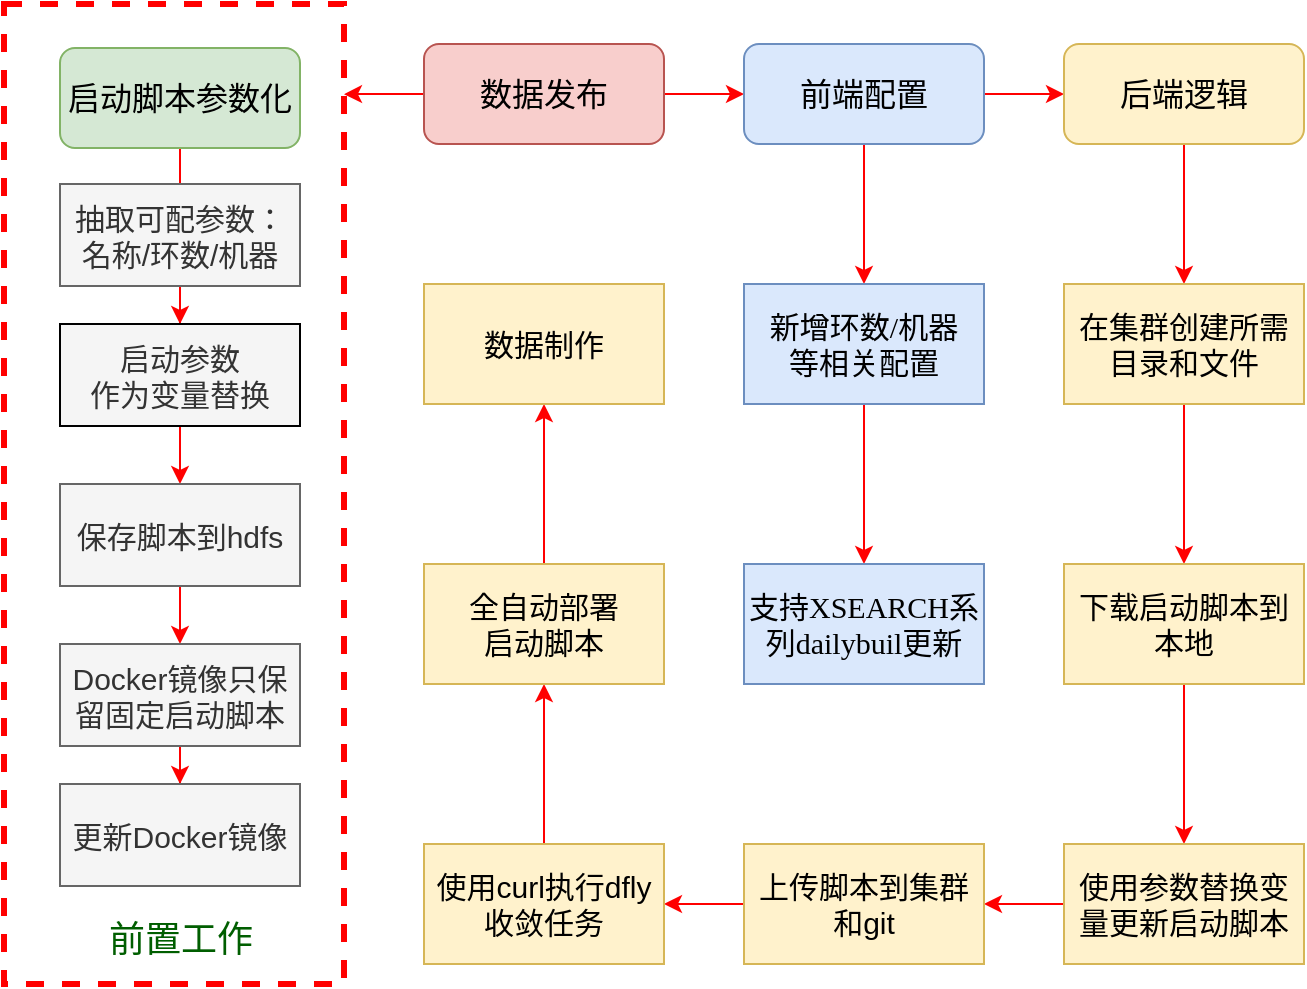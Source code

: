 <mxfile version="14.4.7" type="github">
  <diagram name="Page-1" id="8ce9d11a-91a2-4d17-14d8-a56ed91bf033">
    <mxGraphModel dx="1113" dy="606" grid="1" gridSize="10" guides="1" tooltips="1" connect="1" arrows="1" fold="1" page="1" pageScale="1" pageWidth="1100" pageHeight="850" background="none" math="0" shadow="0">
      <root>
        <mxCell id="0" />
        <mxCell id="1" parent="0" />
        <mxCell id="f_8CUuF7dxP9KDjFma92-12" value="" style="rounded=0;whiteSpace=wrap;html=1;fillColor=none;strokeColor=#FF0000;dashed=1;strokeWidth=3;fontSize=16;" vertex="1" parent="1">
          <mxGeometry x="180" y="70" width="170" height="490" as="geometry" />
        </mxCell>
        <mxCell id="17ea667e15c223fc-29" style="edgeStyle=orthogonalEdgeStyle;rounded=1;html=1;labelBackgroundColor=none;startArrow=none;startFill=0;startSize=5;endArrow=classicThin;endFill=1;endSize=5;jettySize=auto;orthogonalLoop=1;strokeWidth=1;fontFamily=Verdana;fontSize=16;strokeColor=#FF0000;" parent="1" source="17ea667e15c223fc-2" edge="1">
          <mxGeometry relative="1" as="geometry">
            <mxPoint x="268" y="160" as="targetPoint" />
          </mxGeometry>
        </mxCell>
        <mxCell id="17ea667e15c223fc-2" value="启动脚本参数化" style="rounded=1;whiteSpace=wrap;html=1;shadow=0;labelBackgroundColor=none;strokeWidth=1;fontFamily=Verdana;fontSize=16;align=center;fillColor=#d5e8d4;strokeColor=#82b366;" parent="1" vertex="1">
          <mxGeometry x="208" y="92" width="120" height="50" as="geometry" />
        </mxCell>
        <mxCell id="f_8CUuF7dxP9KDjFma92-42" style="edgeStyle=orthogonalEdgeStyle;rounded=0;orthogonalLoop=1;jettySize=auto;html=1;exitX=1;exitY=0.5;exitDx=0;exitDy=0;entryX=0;entryY=0.5;entryDx=0;entryDy=0;fontSize=16;strokeColor=#FF0000;" edge="1" parent="1" source="17ea667e15c223fc-12" target="17ea667e15c223fc-14">
          <mxGeometry relative="1" as="geometry" />
        </mxCell>
        <mxCell id="f_8CUuF7dxP9KDjFma92-50" style="edgeStyle=orthogonalEdgeStyle;rounded=0;orthogonalLoop=1;jettySize=auto;html=1;exitX=0;exitY=0.5;exitDx=0;exitDy=0;entryX=1;entryY=0.092;entryDx=0;entryDy=0;entryPerimeter=0;fontSize=16;strokeColor=#FF0000;" edge="1" parent="1" source="17ea667e15c223fc-12" target="f_8CUuF7dxP9KDjFma92-12">
          <mxGeometry relative="1" as="geometry" />
        </mxCell>
        <mxCell id="17ea667e15c223fc-12" value="数据发布" style="rounded=1;whiteSpace=wrap;html=1;shadow=0;labelBackgroundColor=none;strokeWidth=1;fontFamily=Verdana;fontSize=16;align=center;fillColor=#f8cecc;strokeColor=#b85450;" parent="1" vertex="1">
          <mxGeometry x="390" y="90" width="120" height="50" as="geometry" />
        </mxCell>
        <mxCell id="f_8CUuF7dxP9KDjFma92-23" value="" style="edgeStyle=orthogonalEdgeStyle;rounded=0;orthogonalLoop=1;jettySize=auto;html=1;fontSize=16;strokeColor=#FF0000;" edge="1" parent="1" source="17ea667e15c223fc-14" target="f_8CUuF7dxP9KDjFma92-22">
          <mxGeometry relative="1" as="geometry" />
        </mxCell>
        <mxCell id="f_8CUuF7dxP9KDjFma92-27" value="" style="edgeStyle=orthogonalEdgeStyle;rounded=0;orthogonalLoop=1;jettySize=auto;html=1;fontSize=16;strokeColor=#FF0000;" edge="1" parent="1" source="17ea667e15c223fc-14" target="f_8CUuF7dxP9KDjFma92-26">
          <mxGeometry relative="1" as="geometry" />
        </mxCell>
        <mxCell id="17ea667e15c223fc-14" value="前端配置" style="rounded=1;whiteSpace=wrap;html=1;shadow=0;labelBackgroundColor=none;strokeWidth=1;fontFamily=Verdana;fontSize=16;align=center;fillColor=#dae8fc;strokeColor=#6c8ebf;" parent="1" vertex="1">
          <mxGeometry x="550" y="90" width="120" height="50" as="geometry" />
        </mxCell>
        <mxCell id="f_8CUuF7dxP9KDjFma92-3" value="" style="edgeStyle=orthogonalEdgeStyle;rounded=0;orthogonalLoop=1;jettySize=auto;html=1;fontSize=15;strokeColor=#FF0000;" edge="1" parent="1" source="f_8CUuF7dxP9KDjFma92-1" target="f_8CUuF7dxP9KDjFma92-2">
          <mxGeometry relative="1" as="geometry" />
        </mxCell>
        <mxCell id="f_8CUuF7dxP9KDjFma92-1" value="抽取可配参数：&lt;br style=&quot;font-size: 15px;&quot;&gt;名称/环数/机器" style="rounded=0;whiteSpace=wrap;html=1;fontSize=15;fillColor=#f5f5f5;strokeColor=#666666;fontColor=#333333;" vertex="1" parent="1">
          <mxGeometry x="208" y="160" width="120" height="51" as="geometry" />
        </mxCell>
        <mxCell id="f_8CUuF7dxP9KDjFma92-5" value="" style="edgeStyle=orthogonalEdgeStyle;rounded=0;orthogonalLoop=1;jettySize=auto;html=1;fontSize=15;strokeColor=#FF0000;" edge="1" parent="1" source="f_8CUuF7dxP9KDjFma92-2" target="f_8CUuF7dxP9KDjFma92-4">
          <mxGeometry relative="1" as="geometry" />
        </mxCell>
        <mxCell id="f_8CUuF7dxP9KDjFma92-2" value="启动参数&lt;br style=&quot;font-size: 15px;&quot;&gt;作为变量替换" style="rounded=0;whiteSpace=wrap;html=1;fontSize=15;fillColor=#f5f5f5;fontColor=#333333;" vertex="1" parent="1">
          <mxGeometry x="208" y="230" width="120" height="51" as="geometry" />
        </mxCell>
        <mxCell id="f_8CUuF7dxP9KDjFma92-7" value="" style="edgeStyle=orthogonalEdgeStyle;rounded=0;orthogonalLoop=1;jettySize=auto;html=1;fontSize=15;strokeColor=#FF0000;" edge="1" parent="1" source="f_8CUuF7dxP9KDjFma92-4" target="f_8CUuF7dxP9KDjFma92-6">
          <mxGeometry relative="1" as="geometry" />
        </mxCell>
        <mxCell id="f_8CUuF7dxP9KDjFma92-4" value="保存脚本到hdfs" style="rounded=0;whiteSpace=wrap;html=1;fontSize=15;fillColor=#f5f5f5;strokeColor=#666666;fontColor=#333333;" vertex="1" parent="1">
          <mxGeometry x="208" y="310" width="120" height="51" as="geometry" />
        </mxCell>
        <mxCell id="f_8CUuF7dxP9KDjFma92-9" value="" style="edgeStyle=orthogonalEdgeStyle;rounded=0;orthogonalLoop=1;jettySize=auto;html=1;fontSize=15;strokeColor=#FF0000;" edge="1" parent="1" source="f_8CUuF7dxP9KDjFma92-6" target="f_8CUuF7dxP9KDjFma92-8">
          <mxGeometry relative="1" as="geometry" />
        </mxCell>
        <mxCell id="f_8CUuF7dxP9KDjFma92-6" value="Docker镜像只保留固定启动脚本" style="rounded=0;whiteSpace=wrap;html=1;fontSize=15;fillColor=#f5f5f5;strokeColor=#666666;fontColor=#333333;" vertex="1" parent="1">
          <mxGeometry x="208" y="390" width="120" height="51" as="geometry" />
        </mxCell>
        <mxCell id="f_8CUuF7dxP9KDjFma92-8" value="更新Docker镜像" style="rounded=0;whiteSpace=wrap;html=1;fontSize=15;fillColor=#f5f5f5;strokeColor=#666666;fontColor=#333333;" vertex="1" parent="1">
          <mxGeometry x="208" y="460" width="120" height="51" as="geometry" />
        </mxCell>
        <mxCell id="f_8CUuF7dxP9KDjFma92-13" value="前置工作" style="text;html=1;strokeColor=none;fillColor=none;align=center;verticalAlign=middle;whiteSpace=wrap;rounded=0;fontSize=18;labelBackgroundColor=none;fontColor=#005E00;" vertex="1" parent="1">
          <mxGeometry x="226.75" y="528" width="82.5" height="20" as="geometry" />
        </mxCell>
        <mxCell id="f_8CUuF7dxP9KDjFma92-29" value="" style="edgeStyle=orthogonalEdgeStyle;rounded=0;orthogonalLoop=1;jettySize=auto;html=1;fontSize=15;strokeColor=#FF0000;" edge="1" parent="1" source="f_8CUuF7dxP9KDjFma92-22" target="f_8CUuF7dxP9KDjFma92-28">
          <mxGeometry relative="1" as="geometry" />
        </mxCell>
        <mxCell id="f_8CUuF7dxP9KDjFma92-22" value="新增环数/机器&lt;br style=&quot;font-size: 15px;&quot;&gt;等相关配置" style="rounded=0;whiteSpace=wrap;html=1;shadow=0;labelBackgroundColor=none;strokeWidth=1;fontFamily=Verdana;fontSize=15;align=center;fillColor=#dae8fc;strokeColor=#6c8ebf;" vertex="1" parent="1">
          <mxGeometry x="550" y="210" width="120" height="60" as="geometry" />
        </mxCell>
        <mxCell id="f_8CUuF7dxP9KDjFma92-30" style="edgeStyle=orthogonalEdgeStyle;rounded=0;orthogonalLoop=1;jettySize=auto;html=1;exitX=0.5;exitY=1;exitDx=0;exitDy=0;fontSize=16;strokeColor=#FF0000;" edge="1" parent="1" source="f_8CUuF7dxP9KDjFma92-26" target="f_8CUuF7dxP9KDjFma92-31">
          <mxGeometry relative="1" as="geometry">
            <mxPoint x="770.529" y="210" as="targetPoint" />
          </mxGeometry>
        </mxCell>
        <mxCell id="f_8CUuF7dxP9KDjFma92-26" value="后端逻辑" style="rounded=1;whiteSpace=wrap;html=1;shadow=0;labelBackgroundColor=none;strokeWidth=1;fontFamily=Verdana;fontSize=16;align=center;fillColor=#fff2cc;strokeColor=#d6b656;" vertex="1" parent="1">
          <mxGeometry x="710" y="90" width="120" height="50" as="geometry" />
        </mxCell>
        <mxCell id="f_8CUuF7dxP9KDjFma92-28" value="支持XSEARCH系列dailybuil更新" style="rounded=0;whiteSpace=wrap;html=1;shadow=0;labelBackgroundColor=none;strokeWidth=1;fontFamily=Verdana;fontSize=15;align=center;fillColor=#dae8fc;strokeColor=#6c8ebf;" vertex="1" parent="1">
          <mxGeometry x="550" y="350" width="120" height="60" as="geometry" />
        </mxCell>
        <mxCell id="f_8CUuF7dxP9KDjFma92-33" value="" style="edgeStyle=orthogonalEdgeStyle;rounded=0;orthogonalLoop=1;jettySize=auto;html=1;fontSize=15;strokeColor=#FF0000;" edge="1" parent="1" source="f_8CUuF7dxP9KDjFma92-31" target="f_8CUuF7dxP9KDjFma92-32">
          <mxGeometry relative="1" as="geometry" />
        </mxCell>
        <mxCell id="f_8CUuF7dxP9KDjFma92-31" value="在集群创建所需&lt;br style=&quot;font-size: 15px;&quot;&gt;目录和文件" style="rounded=0;whiteSpace=wrap;html=1;fontSize=15;fillColor=#fff2cc;strokeColor=#d6b656;" vertex="1" parent="1">
          <mxGeometry x="709.999" y="210" width="120" height="60" as="geometry" />
        </mxCell>
        <mxCell id="f_8CUuF7dxP9KDjFma92-35" value="" style="edgeStyle=orthogonalEdgeStyle;rounded=0;orthogonalLoop=1;jettySize=auto;html=1;fontSize=15;strokeColor=#FF0000;" edge="1" parent="1" source="f_8CUuF7dxP9KDjFma92-32" target="f_8CUuF7dxP9KDjFma92-34">
          <mxGeometry relative="1" as="geometry" />
        </mxCell>
        <mxCell id="f_8CUuF7dxP9KDjFma92-32" value="下载启动脚本到本地" style="rounded=0;whiteSpace=wrap;html=1;fontSize=15;fillColor=#fff2cc;strokeColor=#d6b656;" vertex="1" parent="1">
          <mxGeometry x="709.999" y="350" width="120" height="60" as="geometry" />
        </mxCell>
        <mxCell id="f_8CUuF7dxP9KDjFma92-37" value="" style="edgeStyle=orthogonalEdgeStyle;rounded=0;orthogonalLoop=1;jettySize=auto;html=1;fontSize=15;strokeColor=#FF0000;" edge="1" parent="1" source="f_8CUuF7dxP9KDjFma92-34" target="f_8CUuF7dxP9KDjFma92-36">
          <mxGeometry relative="1" as="geometry" />
        </mxCell>
        <mxCell id="f_8CUuF7dxP9KDjFma92-34" value="使用参数替换变量更新启动脚本" style="rounded=0;whiteSpace=wrap;html=1;fontSize=15;fillColor=#fff2cc;strokeColor=#d6b656;" vertex="1" parent="1">
          <mxGeometry x="709.999" y="490" width="120" height="60" as="geometry" />
        </mxCell>
        <mxCell id="f_8CUuF7dxP9KDjFma92-39" value="" style="edgeStyle=orthogonalEdgeStyle;rounded=0;orthogonalLoop=1;jettySize=auto;html=1;fontSize=15;strokeColor=#FF0000;" edge="1" parent="1" source="f_8CUuF7dxP9KDjFma92-36" target="f_8CUuF7dxP9KDjFma92-38">
          <mxGeometry relative="1" as="geometry" />
        </mxCell>
        <mxCell id="f_8CUuF7dxP9KDjFma92-36" value="上传脚本到集群和git" style="rounded=0;whiteSpace=wrap;html=1;fontSize=15;fillColor=#fff2cc;strokeColor=#d6b656;" vertex="1" parent="1">
          <mxGeometry x="549.999" y="490" width="120" height="60" as="geometry" />
        </mxCell>
        <mxCell id="f_8CUuF7dxP9KDjFma92-41" value="" style="edgeStyle=orthogonalEdgeStyle;rounded=0;orthogonalLoop=1;jettySize=auto;html=1;fontSize=15;strokeColor=#FF0000;" edge="1" parent="1" source="f_8CUuF7dxP9KDjFma92-38" target="f_8CUuF7dxP9KDjFma92-40">
          <mxGeometry relative="1" as="geometry" />
        </mxCell>
        <mxCell id="f_8CUuF7dxP9KDjFma92-38" value="使用curl执行dfly&lt;br style=&quot;font-size: 15px;&quot;&gt;收敛任务" style="rounded=0;whiteSpace=wrap;html=1;fontSize=15;fillColor=#fff2cc;strokeColor=#d6b656;" vertex="1" parent="1">
          <mxGeometry x="389.999" y="490" width="120" height="60" as="geometry" />
        </mxCell>
        <mxCell id="f_8CUuF7dxP9KDjFma92-48" value="" style="edgeStyle=orthogonalEdgeStyle;rounded=0;orthogonalLoop=1;jettySize=auto;html=1;fontSize=15;strokeColor=#FF0000;" edge="1" parent="1" source="f_8CUuF7dxP9KDjFma92-40" target="f_8CUuF7dxP9KDjFma92-47">
          <mxGeometry relative="1" as="geometry" />
        </mxCell>
        <mxCell id="f_8CUuF7dxP9KDjFma92-40" value="全自动部署&lt;br style=&quot;font-size: 15px;&quot;&gt;启动脚本" style="rounded=0;whiteSpace=wrap;html=1;fontSize=15;fillColor=#fff2cc;strokeColor=#d6b656;" vertex="1" parent="1">
          <mxGeometry x="389.999" y="350" width="120" height="60" as="geometry" />
        </mxCell>
        <mxCell id="f_8CUuF7dxP9KDjFma92-47" value="数据制作" style="rounded=0;whiteSpace=wrap;html=1;fontSize=15;fillColor=#fff2cc;strokeColor=#d6b656;" vertex="1" parent="1">
          <mxGeometry x="389.999" y="210" width="120" height="60" as="geometry" />
        </mxCell>
      </root>
    </mxGraphModel>
  </diagram>
</mxfile>
